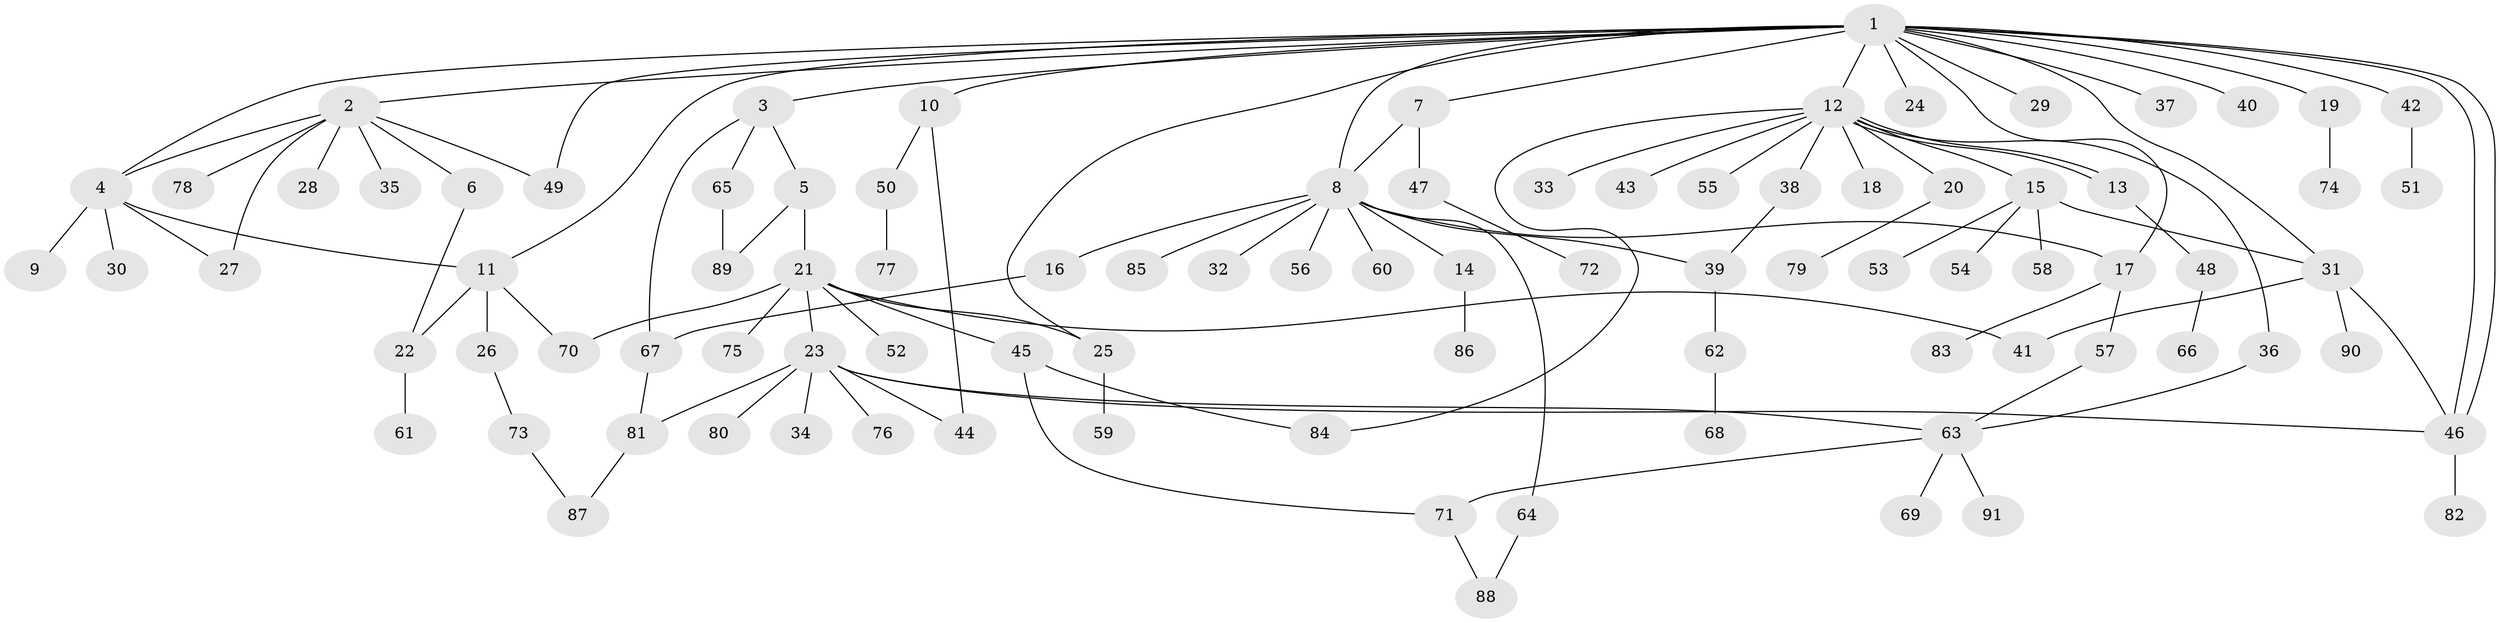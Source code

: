 // Generated by graph-tools (version 1.1) at 2025/35/03/09/25 02:35:36]
// undirected, 91 vertices, 116 edges
graph export_dot {
graph [start="1"]
  node [color=gray90,style=filled];
  1;
  2;
  3;
  4;
  5;
  6;
  7;
  8;
  9;
  10;
  11;
  12;
  13;
  14;
  15;
  16;
  17;
  18;
  19;
  20;
  21;
  22;
  23;
  24;
  25;
  26;
  27;
  28;
  29;
  30;
  31;
  32;
  33;
  34;
  35;
  36;
  37;
  38;
  39;
  40;
  41;
  42;
  43;
  44;
  45;
  46;
  47;
  48;
  49;
  50;
  51;
  52;
  53;
  54;
  55;
  56;
  57;
  58;
  59;
  60;
  61;
  62;
  63;
  64;
  65;
  66;
  67;
  68;
  69;
  70;
  71;
  72;
  73;
  74;
  75;
  76;
  77;
  78;
  79;
  80;
  81;
  82;
  83;
  84;
  85;
  86;
  87;
  88;
  89;
  90;
  91;
  1 -- 2;
  1 -- 3;
  1 -- 4;
  1 -- 7;
  1 -- 8;
  1 -- 10;
  1 -- 11;
  1 -- 12;
  1 -- 17;
  1 -- 19;
  1 -- 24;
  1 -- 25;
  1 -- 29;
  1 -- 31;
  1 -- 37;
  1 -- 40;
  1 -- 42;
  1 -- 46;
  1 -- 46;
  1 -- 49;
  2 -- 4;
  2 -- 6;
  2 -- 27;
  2 -- 28;
  2 -- 35;
  2 -- 49;
  2 -- 78;
  3 -- 5;
  3 -- 65;
  3 -- 67;
  4 -- 9;
  4 -- 11;
  4 -- 27;
  4 -- 30;
  5 -- 21;
  5 -- 89;
  6 -- 22;
  7 -- 8;
  7 -- 47;
  8 -- 14;
  8 -- 16;
  8 -- 17;
  8 -- 32;
  8 -- 39;
  8 -- 56;
  8 -- 60;
  8 -- 64;
  8 -- 85;
  10 -- 44;
  10 -- 50;
  11 -- 22;
  11 -- 26;
  11 -- 70;
  12 -- 13;
  12 -- 13;
  12 -- 15;
  12 -- 18;
  12 -- 20;
  12 -- 33;
  12 -- 36;
  12 -- 38;
  12 -- 43;
  12 -- 55;
  12 -- 84;
  13 -- 48;
  14 -- 86;
  15 -- 31;
  15 -- 53;
  15 -- 54;
  15 -- 58;
  16 -- 67;
  17 -- 57;
  17 -- 83;
  19 -- 74;
  20 -- 79;
  21 -- 23;
  21 -- 25;
  21 -- 41;
  21 -- 45;
  21 -- 52;
  21 -- 70;
  21 -- 75;
  22 -- 61;
  23 -- 34;
  23 -- 44;
  23 -- 46;
  23 -- 63;
  23 -- 76;
  23 -- 80;
  23 -- 81;
  25 -- 59;
  26 -- 73;
  31 -- 41;
  31 -- 46;
  31 -- 90;
  36 -- 63;
  38 -- 39;
  39 -- 62;
  42 -- 51;
  45 -- 71;
  45 -- 84;
  46 -- 82;
  47 -- 72;
  48 -- 66;
  50 -- 77;
  57 -- 63;
  62 -- 68;
  63 -- 69;
  63 -- 71;
  63 -- 91;
  64 -- 88;
  65 -- 89;
  67 -- 81;
  71 -- 88;
  73 -- 87;
  81 -- 87;
}
